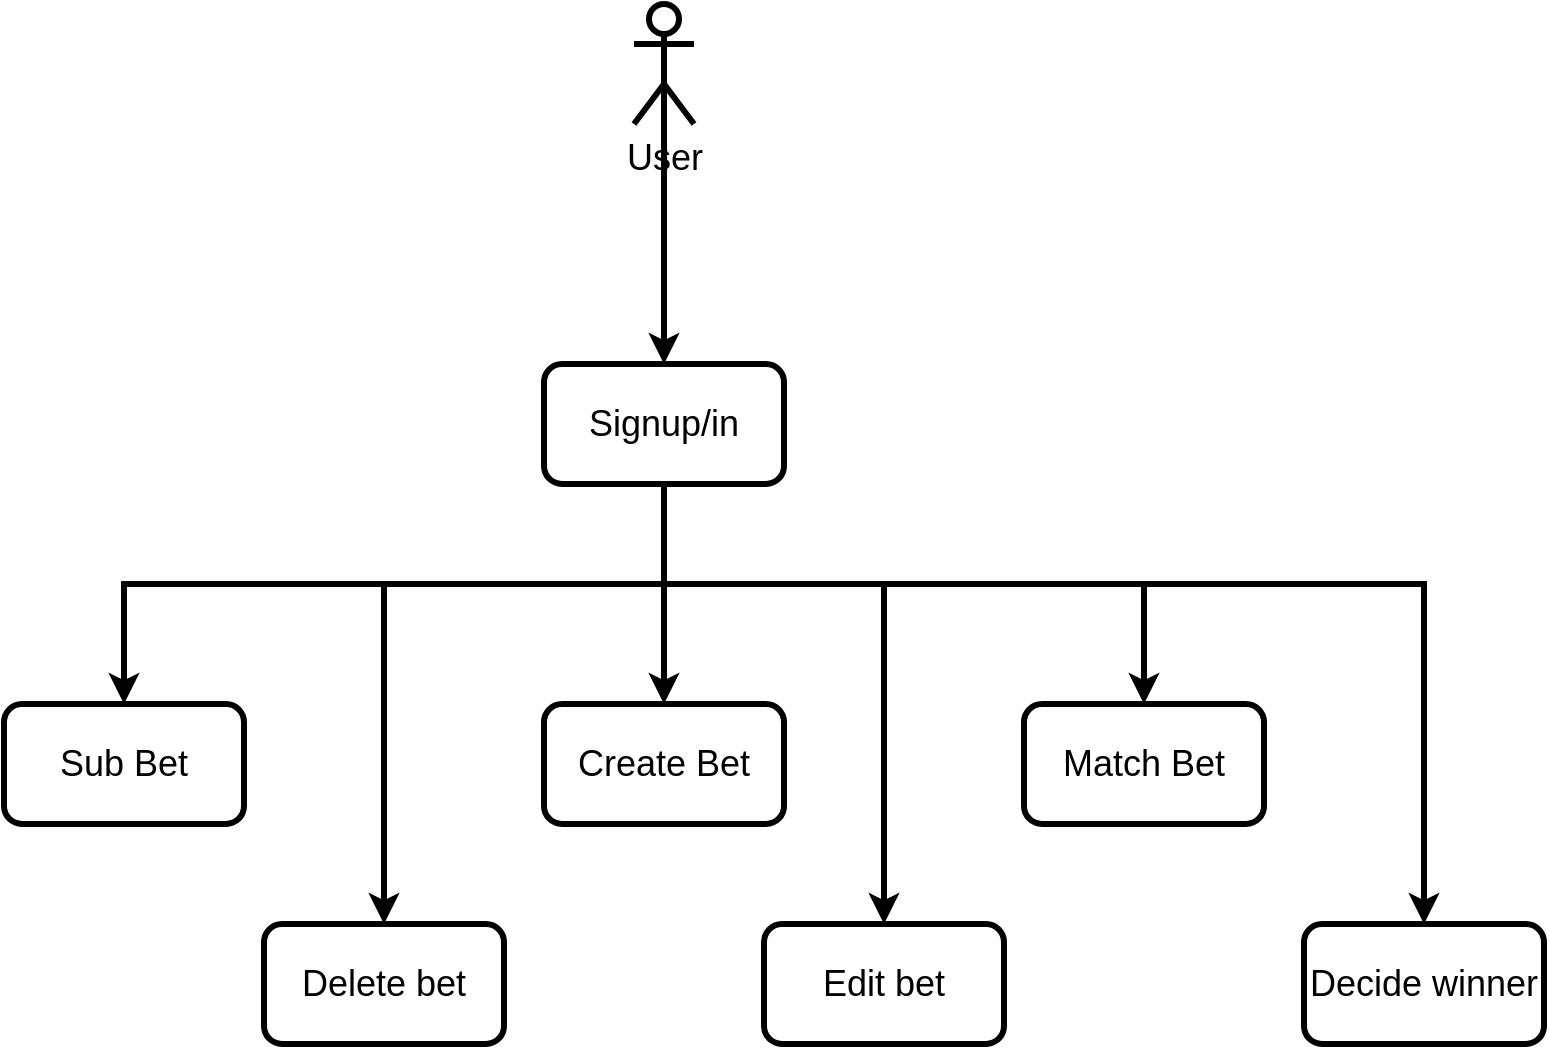<mxfile version="14.8.6" type="device" pages="3"><diagram id="I5WFwzsPFxUc8Kgnkz8N" name="Page-1"><mxGraphModel dx="962" dy="791" grid="1" gridSize="10" guides="1" tooltips="1" connect="1" arrows="1" fold="1" page="1" pageScale="1" pageWidth="827" pageHeight="1169" math="0" shadow="0"><root><mxCell id="0"/><mxCell id="1" parent="0"/><mxCell id="1wa-9ut17NEMYVAnFnWR-5" value="" style="edgeStyle=orthogonalEdgeStyle;rounded=0;orthogonalLoop=1;jettySize=auto;html=1;fontSize=18;strokeWidth=3;" parent="1" source="1wa-9ut17NEMYVAnFnWR-1" target="1wa-9ut17NEMYVAnFnWR-4" edge="1"><mxGeometry relative="1" as="geometry"/></mxCell><mxCell id="1wa-9ut17NEMYVAnFnWR-7" style="edgeStyle=orthogonalEdgeStyle;rounded=0;orthogonalLoop=1;jettySize=auto;html=1;exitX=0.5;exitY=1;exitDx=0;exitDy=0;fontSize=18;strokeWidth=3;" parent="1" source="1wa-9ut17NEMYVAnFnWR-1" target="1wa-9ut17NEMYVAnFnWR-6" edge="1"><mxGeometry relative="1" as="geometry"><Array as="points"><mxPoint x="420" y="330"/><mxPoint x="660" y="330"/></Array></mxGeometry></mxCell><mxCell id="1wa-9ut17NEMYVAnFnWR-9" style="edgeStyle=orthogonalEdgeStyle;rounded=0;orthogonalLoop=1;jettySize=auto;html=1;exitX=0.5;exitY=1;exitDx=0;exitDy=0;fontSize=18;strokeWidth=3;" parent="1" source="1wa-9ut17NEMYVAnFnWR-1" target="1wa-9ut17NEMYVAnFnWR-8" edge="1"><mxGeometry relative="1" as="geometry"><Array as="points"><mxPoint x="420" y="330"/><mxPoint x="150" y="330"/></Array></mxGeometry></mxCell><mxCell id="1wa-9ut17NEMYVAnFnWR-11" style="edgeStyle=orthogonalEdgeStyle;rounded=0;orthogonalLoop=1;jettySize=auto;html=1;exitX=0.5;exitY=1;exitDx=0;exitDy=0;fontSize=18;strokeWidth=3;" parent="1" source="1wa-9ut17NEMYVAnFnWR-1" target="1wa-9ut17NEMYVAnFnWR-10" edge="1"><mxGeometry relative="1" as="geometry"><Array as="points"><mxPoint x="420" y="330"/><mxPoint x="280" y="330"/></Array></mxGeometry></mxCell><mxCell id="1wa-9ut17NEMYVAnFnWR-13" style="edgeStyle=orthogonalEdgeStyle;rounded=0;orthogonalLoop=1;jettySize=auto;html=1;exitX=0.5;exitY=1;exitDx=0;exitDy=0;fontSize=18;strokeWidth=3;" parent="1" source="1wa-9ut17NEMYVAnFnWR-1" target="1wa-9ut17NEMYVAnFnWR-12" edge="1"><mxGeometry relative="1" as="geometry"><Array as="points"><mxPoint x="420" y="330"/><mxPoint x="530" y="330"/></Array></mxGeometry></mxCell><mxCell id="UEdXzA4kpLslibZG2vRZ-2" style="edgeStyle=orthogonalEdgeStyle;rounded=0;orthogonalLoop=1;jettySize=auto;html=1;exitX=0.5;exitY=1;exitDx=0;exitDy=0;entryX=0.5;entryY=0;entryDx=0;entryDy=0;fontSize=18;strokeWidth=3;" parent="1" source="1wa-9ut17NEMYVAnFnWR-1" target="UEdXzA4kpLslibZG2vRZ-1" edge="1"><mxGeometry relative="1" as="geometry"><Array as="points"><mxPoint x="420" y="330"/><mxPoint x="800" y="330"/><mxPoint x="800" y="500"/></Array></mxGeometry></mxCell><mxCell id="1wa-9ut17NEMYVAnFnWR-1" value="Signup/in" style="rounded=1;whiteSpace=wrap;html=1;strokeWidth=3;fontSize=18;" parent="1" vertex="1"><mxGeometry x="360" y="220" width="120" height="60" as="geometry"/></mxCell><mxCell id="1wa-9ut17NEMYVAnFnWR-3" style="edgeStyle=orthogonalEdgeStyle;rounded=0;orthogonalLoop=1;jettySize=auto;html=1;exitX=0.5;exitY=0.5;exitDx=0;exitDy=0;exitPerimeter=0;entryX=0.5;entryY=0;entryDx=0;entryDy=0;fontSize=18;strokeWidth=3;" parent="1" source="1wa-9ut17NEMYVAnFnWR-2" target="1wa-9ut17NEMYVAnFnWR-1" edge="1"><mxGeometry relative="1" as="geometry"/></mxCell><mxCell id="1wa-9ut17NEMYVAnFnWR-2" value="User" style="shape=umlActor;verticalLabelPosition=bottom;verticalAlign=top;html=1;outlineConnect=0;fontSize=18;strokeWidth=3;" parent="1" vertex="1"><mxGeometry x="405" y="40" width="30" height="60" as="geometry"/></mxCell><mxCell id="1wa-9ut17NEMYVAnFnWR-4" value="Create Bet" style="whiteSpace=wrap;html=1;rounded=1;fontSize=18;strokeWidth=3;" parent="1" vertex="1"><mxGeometry x="360" y="390" width="120" height="60" as="geometry"/></mxCell><mxCell id="1wa-9ut17NEMYVAnFnWR-6" value="Match Bet" style="whiteSpace=wrap;html=1;rounded=1;fontSize=18;strokeWidth=3;" parent="1" vertex="1"><mxGeometry x="600" y="390" width="120" height="60" as="geometry"/></mxCell><mxCell id="1wa-9ut17NEMYVAnFnWR-8" value="Sub Bet" style="whiteSpace=wrap;html=1;rounded=1;fontSize=18;strokeWidth=3;" parent="1" vertex="1"><mxGeometry x="90" y="390" width="120" height="60" as="geometry"/></mxCell><mxCell id="1wa-9ut17NEMYVAnFnWR-10" value="Delete bet" style="whiteSpace=wrap;html=1;rounded=1;fontSize=18;strokeWidth=3;" parent="1" vertex="1"><mxGeometry x="220" y="500" width="120" height="60" as="geometry"/></mxCell><mxCell id="1wa-9ut17NEMYVAnFnWR-12" value="Edit bet" style="whiteSpace=wrap;html=1;rounded=1;fontSize=18;strokeWidth=3;" parent="1" vertex="1"><mxGeometry x="470" y="500" width="120" height="60" as="geometry"/></mxCell><mxCell id="UEdXzA4kpLslibZG2vRZ-1" value="Decide winner" style="whiteSpace=wrap;html=1;rounded=1;fontSize=18;strokeWidth=3;" parent="1" vertex="1"><mxGeometry x="740" y="500" width="120" height="60" as="geometry"/></mxCell></root></mxGraphModel></diagram><diagram id="mRO2AxiAdKXd-d4TsRSm" name="Page-2"><mxGraphModel dx="816" dy="672" grid="1" gridSize="10" guides="1" tooltips="1" connect="1" arrows="1" fold="1" page="1" pageScale="1" pageWidth="827" pageHeight="1169" math="0" shadow="0"><root><mxCell id="GEWU1I4cqFYdIdFM6hh--0"/><mxCell id="GEWU1I4cqFYdIdFM6hh--1" parent="GEWU1I4cqFYdIdFM6hh--0"/><mxCell id="GEWU1I4cqFYdIdFM6hh--2" value="User" style="shape=table;startSize=30;container=1;collapsible=1;childLayout=tableLayout;fixedRows=1;rowLines=0;fontStyle=1;align=center;resizeLast=1;fontSize=18;strokeWidth=3;" parent="GEWU1I4cqFYdIdFM6hh--1" vertex="1"><mxGeometry x="414" y="140" width="180" height="280" as="geometry"/></mxCell><mxCell id="GEWU1I4cqFYdIdFM6hh--3" value="" style="shape=partialRectangle;collapsible=0;dropTarget=0;pointerEvents=0;fillColor=none;top=0;left=0;bottom=1;right=0;points=[[0,0.5],[1,0.5]];portConstraint=eastwest;" parent="GEWU1I4cqFYdIdFM6hh--2" vertex="1"><mxGeometry y="30" width="180" height="30" as="geometry"/></mxCell><mxCell id="GEWU1I4cqFYdIdFM6hh--4" value="PK" style="shape=partialRectangle;connectable=0;fillColor=none;top=0;left=0;bottom=0;right=0;fontStyle=1;overflow=hidden;" parent="GEWU1I4cqFYdIdFM6hh--3" vertex="1"><mxGeometry width="30" height="30" as="geometry"/></mxCell><mxCell id="GEWU1I4cqFYdIdFM6hh--5" value="UniqueID" style="shape=partialRectangle;connectable=0;fillColor=none;top=0;left=0;bottom=0;right=0;align=left;spacingLeft=6;fontStyle=5;overflow=hidden;" parent="GEWU1I4cqFYdIdFM6hh--3" vertex="1"><mxGeometry x="30" width="150" height="30" as="geometry"/></mxCell><mxCell id="GEWU1I4cqFYdIdFM6hh--6" value="" style="shape=partialRectangle;collapsible=0;dropTarget=0;pointerEvents=0;fillColor=none;top=0;left=0;bottom=0;right=0;points=[[0,0.5],[1,0.5]];portConstraint=eastwest;" parent="GEWU1I4cqFYdIdFM6hh--2" vertex="1"><mxGeometry y="60" width="180" height="30" as="geometry"/></mxCell><mxCell id="GEWU1I4cqFYdIdFM6hh--7" value="" style="shape=partialRectangle;connectable=0;fillColor=none;top=0;left=0;bottom=0;right=0;editable=1;overflow=hidden;" parent="GEWU1I4cqFYdIdFM6hh--6" vertex="1"><mxGeometry width="30" height="30" as="geometry"/></mxCell><mxCell id="GEWU1I4cqFYdIdFM6hh--8" value="Username" style="shape=partialRectangle;connectable=0;fillColor=none;top=0;left=0;bottom=0;right=0;align=left;spacingLeft=6;overflow=hidden;" parent="GEWU1I4cqFYdIdFM6hh--6" vertex="1"><mxGeometry x="30" width="150" height="30" as="geometry"/></mxCell><mxCell id="GEWU1I4cqFYdIdFM6hh--9" value="" style="shape=partialRectangle;collapsible=0;dropTarget=0;pointerEvents=0;fillColor=none;top=0;left=0;bottom=0;right=0;points=[[0,0.5],[1,0.5]];portConstraint=eastwest;" parent="GEWU1I4cqFYdIdFM6hh--2" vertex="1"><mxGeometry y="90" width="180" height="30" as="geometry"/></mxCell><mxCell id="GEWU1I4cqFYdIdFM6hh--10" value="" style="shape=partialRectangle;connectable=0;fillColor=none;top=0;left=0;bottom=0;right=0;editable=1;overflow=hidden;" parent="GEWU1I4cqFYdIdFM6hh--9" vertex="1"><mxGeometry width="30" height="30" as="geometry"/></mxCell><mxCell id="GEWU1I4cqFYdIdFM6hh--11" value="Password" style="shape=partialRectangle;connectable=0;fillColor=none;top=0;left=0;bottom=0;right=0;align=left;spacingLeft=6;overflow=hidden;" parent="GEWU1I4cqFYdIdFM6hh--9" vertex="1"><mxGeometry x="30" width="150" height="30" as="geometry"/></mxCell><mxCell id="GEWU1I4cqFYdIdFM6hh--12" value="" style="shape=partialRectangle;collapsible=0;dropTarget=0;pointerEvents=0;fillColor=none;top=0;left=0;bottom=0;right=0;points=[[0,0.5],[1,0.5]];portConstraint=eastwest;" parent="GEWU1I4cqFYdIdFM6hh--2" vertex="1"><mxGeometry y="120" width="180" height="30" as="geometry"/></mxCell><mxCell id="GEWU1I4cqFYdIdFM6hh--13" value="" style="shape=partialRectangle;connectable=0;fillColor=none;top=0;left=0;bottom=0;right=0;editable=1;overflow=hidden;" parent="GEWU1I4cqFYdIdFM6hh--12" vertex="1"><mxGeometry width="30" height="30" as="geometry"/></mxCell><mxCell id="GEWU1I4cqFYdIdFM6hh--14" value="Wallet" style="shape=partialRectangle;connectable=0;fillColor=none;top=0;left=0;bottom=0;right=0;align=left;spacingLeft=6;overflow=hidden;" parent="GEWU1I4cqFYdIdFM6hh--12" vertex="1"><mxGeometry x="30" width="150" height="30" as="geometry"/></mxCell><mxCell id="GEWU1I4cqFYdIdFM6hh--15" value="Bets" style="shape=partialRectangle;connectable=0;fillColor=none;top=0;left=0;bottom=0;right=0;align=left;spacingLeft=6;overflow=hidden;" parent="GEWU1I4cqFYdIdFM6hh--1" vertex="1"><mxGeometry x="444" y="290" width="150" height="30" as="geometry"/></mxCell><mxCell id="Lwe0TdWarqaFQoMPslGm-0" value="Rooms" style="shape=partialRectangle;connectable=0;fillColor=none;top=0;left=0;bottom=0;right=0;align=left;spacingLeft=6;overflow=hidden;" parent="GEWU1I4cqFYdIdFM6hh--1" vertex="1"><mxGeometry x="444" y="320" width="150" height="30" as="geometry"/></mxCell><mxCell id="Lwe0TdWarqaFQoMPslGm-1" value="Room" style="shape=table;startSize=30;container=1;collapsible=1;childLayout=tableLayout;fixedRows=1;rowLines=0;fontStyle=1;align=center;resizeLast=1;fontSize=18;strokeWidth=3;" parent="GEWU1I4cqFYdIdFM6hh--1" vertex="1"><mxGeometry x="120" y="250" width="180" height="390" as="geometry"/></mxCell><mxCell id="Lwe0TdWarqaFQoMPslGm-2" value="" style="shape=partialRectangle;collapsible=0;dropTarget=0;pointerEvents=0;fillColor=none;top=0;left=0;bottom=1;right=0;points=[[0,0.5],[1,0.5]];portConstraint=eastwest;" parent="Lwe0TdWarqaFQoMPslGm-1" vertex="1"><mxGeometry y="30" width="180" height="30" as="geometry"/></mxCell><mxCell id="Lwe0TdWarqaFQoMPslGm-3" value="PK" style="shape=partialRectangle;connectable=0;fillColor=none;top=0;left=0;bottom=0;right=0;fontStyle=1;overflow=hidden;" parent="Lwe0TdWarqaFQoMPslGm-2" vertex="1"><mxGeometry width="30" height="30" as="geometry"/></mxCell><mxCell id="Lwe0TdWarqaFQoMPslGm-4" value="UniqueID" style="shape=partialRectangle;connectable=0;fillColor=none;top=0;left=0;bottom=0;right=0;align=left;spacingLeft=6;fontStyle=5;overflow=hidden;" parent="Lwe0TdWarqaFQoMPslGm-2" vertex="1"><mxGeometry x="30" width="150" height="30" as="geometry"/></mxCell><mxCell id="Lwe0TdWarqaFQoMPslGm-5" value="" style="shape=partialRectangle;collapsible=0;dropTarget=0;pointerEvents=0;fillColor=none;top=0;left=0;bottom=0;right=0;points=[[0,0.5],[1,0.5]];portConstraint=eastwest;" parent="Lwe0TdWarqaFQoMPslGm-1" vertex="1"><mxGeometry y="60" width="180" height="30" as="geometry"/></mxCell><mxCell id="Lwe0TdWarqaFQoMPslGm-6" value="" style="shape=partialRectangle;connectable=0;fillColor=none;top=0;left=0;bottom=0;right=0;editable=1;overflow=hidden;" parent="Lwe0TdWarqaFQoMPslGm-5" vertex="1"><mxGeometry width="30" height="30" as="geometry"/></mxCell><mxCell id="Lwe0TdWarqaFQoMPslGm-7" value="side1" style="shape=partialRectangle;connectable=0;fillColor=none;top=0;left=0;bottom=0;right=0;align=left;spacingLeft=6;overflow=hidden;" parent="Lwe0TdWarqaFQoMPslGm-5" vertex="1"><mxGeometry x="30" width="150" height="30" as="geometry"/></mxCell><mxCell id="Lwe0TdWarqaFQoMPslGm-8" value="" style="shape=partialRectangle;collapsible=0;dropTarget=0;pointerEvents=0;fillColor=none;top=0;left=0;bottom=0;right=0;points=[[0,0.5],[1,0.5]];portConstraint=eastwest;" parent="Lwe0TdWarqaFQoMPslGm-1" vertex="1"><mxGeometry y="90" width="180" height="30" as="geometry"/></mxCell><mxCell id="Lwe0TdWarqaFQoMPslGm-9" value="" style="shape=partialRectangle;connectable=0;fillColor=none;top=0;left=0;bottom=0;right=0;editable=1;overflow=hidden;" parent="Lwe0TdWarqaFQoMPslGm-8" vertex="1"><mxGeometry width="30" height="30" as="geometry"/></mxCell><mxCell id="Lwe0TdWarqaFQoMPslGm-10" value="side2" style="shape=partialRectangle;connectable=0;fillColor=none;top=0;left=0;bottom=0;right=0;align=left;spacingLeft=6;overflow=hidden;" parent="Lwe0TdWarqaFQoMPslGm-8" vertex="1"><mxGeometry x="30" width="150" height="30" as="geometry"/></mxCell><mxCell id="Lwe0TdWarqaFQoMPslGm-11" value="" style="shape=partialRectangle;collapsible=0;dropTarget=0;pointerEvents=0;fillColor=none;top=0;left=0;bottom=0;right=0;points=[[0,0.5],[1,0.5]];portConstraint=eastwest;" parent="Lwe0TdWarqaFQoMPslGm-1" vertex="1"><mxGeometry y="120" width="180" height="30" as="geometry"/></mxCell><mxCell id="Lwe0TdWarqaFQoMPslGm-12" value="" style="shape=partialRectangle;connectable=0;fillColor=none;top=0;left=0;bottom=0;right=0;editable=1;overflow=hidden;" parent="Lwe0TdWarqaFQoMPslGm-11" vertex="1"><mxGeometry width="30" height="30" as="geometry"/></mxCell><mxCell id="Lwe0TdWarqaFQoMPslGm-13" value="Owner" style="shape=partialRectangle;connectable=0;fillColor=none;top=0;left=0;bottom=0;right=0;align=left;spacingLeft=6;overflow=hidden;" parent="Lwe0TdWarqaFQoMPslGm-11" vertex="1"><mxGeometry x="30" width="150" height="30" as="geometry"/></mxCell><mxCell id="Lwe0TdWarqaFQoMPslGm-14" value="Start" style="shape=partialRectangle;connectable=0;fillColor=none;top=0;left=0;bottom=0;right=0;align=left;spacingLeft=6;overflow=hidden;" parent="GEWU1I4cqFYdIdFM6hh--1" vertex="1"><mxGeometry x="150" y="400" width="150" height="30" as="geometry"/></mxCell><mxCell id="Lwe0TdWarqaFQoMPslGm-15" value="Bet" style="shape=table;startSize=30;container=1;collapsible=1;childLayout=tableLayout;fixedRows=1;rowLines=0;fontStyle=1;align=center;resizeLast=1;fontSize=18;strokeWidth=3;" parent="GEWU1I4cqFYdIdFM6hh--1" vertex="1"><mxGeometry x="414" y="500" width="180" height="240" as="geometry"/></mxCell><mxCell id="Lwe0TdWarqaFQoMPslGm-16" value="" style="shape=partialRectangle;collapsible=0;dropTarget=0;pointerEvents=0;fillColor=none;top=0;left=0;bottom=1;right=0;points=[[0,0.5],[1,0.5]];portConstraint=eastwest;" parent="Lwe0TdWarqaFQoMPslGm-15" vertex="1"><mxGeometry y="30" width="180" height="30" as="geometry"/></mxCell><mxCell id="Lwe0TdWarqaFQoMPslGm-17" value="PK" style="shape=partialRectangle;connectable=0;fillColor=none;top=0;left=0;bottom=0;right=0;fontStyle=1;overflow=hidden;" parent="Lwe0TdWarqaFQoMPslGm-16" vertex="1"><mxGeometry width="30" height="30" as="geometry"/></mxCell><mxCell id="Lwe0TdWarqaFQoMPslGm-18" value="UniqueID" style="shape=partialRectangle;connectable=0;fillColor=none;top=0;left=0;bottom=0;right=0;align=left;spacingLeft=6;fontStyle=5;overflow=hidden;" parent="Lwe0TdWarqaFQoMPslGm-16" vertex="1"><mxGeometry x="30" width="150" height="30" as="geometry"/></mxCell><mxCell id="Lwe0TdWarqaFQoMPslGm-19" value="" style="shape=partialRectangle;collapsible=0;dropTarget=0;pointerEvents=0;fillColor=none;top=0;left=0;bottom=0;right=0;points=[[0,0.5],[1,0.5]];portConstraint=eastwest;" parent="Lwe0TdWarqaFQoMPslGm-15" vertex="1"><mxGeometry y="60" width="180" height="30" as="geometry"/></mxCell><mxCell id="Lwe0TdWarqaFQoMPslGm-20" value="" style="shape=partialRectangle;connectable=0;fillColor=none;top=0;left=0;bottom=0;right=0;editable=1;overflow=hidden;" parent="Lwe0TdWarqaFQoMPslGm-19" vertex="1"><mxGeometry width="30" height="30" as="geometry"/></mxCell><mxCell id="Lwe0TdWarqaFQoMPslGm-21" value="bettor" style="shape=partialRectangle;connectable=0;fillColor=none;top=0;left=0;bottom=0;right=0;align=left;spacingLeft=6;overflow=hidden;" parent="Lwe0TdWarqaFQoMPslGm-19" vertex="1"><mxGeometry x="30" width="150" height="30" as="geometry"/></mxCell><mxCell id="Lwe0TdWarqaFQoMPslGm-22" value="" style="shape=partialRectangle;collapsible=0;dropTarget=0;pointerEvents=0;fillColor=none;top=0;left=0;bottom=0;right=0;points=[[0,0.5],[1,0.5]];portConstraint=eastwest;" parent="Lwe0TdWarqaFQoMPslGm-15" vertex="1"><mxGeometry y="90" width="180" height="30" as="geometry"/></mxCell><mxCell id="Lwe0TdWarqaFQoMPslGm-23" value="" style="shape=partialRectangle;connectable=0;fillColor=none;top=0;left=0;bottom=0;right=0;editable=1;overflow=hidden;" parent="Lwe0TdWarqaFQoMPslGm-22" vertex="1"><mxGeometry width="30" height="30" as="geometry"/></mxCell><mxCell id="Lwe0TdWarqaFQoMPslGm-24" value="Money" style="shape=partialRectangle;connectable=0;fillColor=none;top=0;left=0;bottom=0;right=0;align=left;spacingLeft=6;overflow=hidden;" parent="Lwe0TdWarqaFQoMPslGm-22" vertex="1"><mxGeometry x="30" width="150" height="30" as="geometry"/></mxCell><mxCell id="Lwe0TdWarqaFQoMPslGm-25" value="" style="shape=partialRectangle;collapsible=0;dropTarget=0;pointerEvents=0;fillColor=none;top=0;left=0;bottom=0;right=0;points=[[0,0.5],[1,0.5]];portConstraint=eastwest;" parent="Lwe0TdWarqaFQoMPslGm-15" vertex="1"><mxGeometry y="120" width="180" height="30" as="geometry"/></mxCell><mxCell id="Lwe0TdWarqaFQoMPslGm-26" value="" style="shape=partialRectangle;connectable=0;fillColor=none;top=0;left=0;bottom=0;right=0;editable=1;overflow=hidden;" parent="Lwe0TdWarqaFQoMPslGm-25" vertex="1"><mxGeometry width="30" height="30" as="geometry"/></mxCell><mxCell id="Lwe0TdWarqaFQoMPslGm-27" value="OpposingBet" style="shape=partialRectangle;connectable=0;fillColor=none;top=0;left=0;bottom=0;right=0;align=left;spacingLeft=6;overflow=hidden;" parent="Lwe0TdWarqaFQoMPslGm-25" vertex="1"><mxGeometry x="30" width="150" height="30" as="geometry"/></mxCell><mxCell id="Lwe0TdWarqaFQoMPslGm-29" value="End" style="shape=partialRectangle;connectable=0;fillColor=none;top=0;left=0;bottom=0;right=0;align=left;spacingLeft=6;overflow=hidden;" parent="GEWU1I4cqFYdIdFM6hh--1" vertex="1"><mxGeometry x="150" y="430" width="150" height="30" as="geometry"/></mxCell><mxCell id="Lwe0TdWarqaFQoMPslGm-30" value="Winner" style="shape=partialRectangle;connectable=0;fillColor=none;top=0;left=0;bottom=0;right=0;align=left;spacingLeft=6;overflow=hidden;" parent="GEWU1I4cqFYdIdFM6hh--1" vertex="1"><mxGeometry x="150" y="460" width="150" height="30" as="geometry"/></mxCell><mxCell id="Lwe0TdWarqaFQoMPslGm-31" value="Bets" style="shape=partialRectangle;connectable=0;fillColor=none;top=0;left=0;bottom=0;right=0;align=left;spacingLeft=6;overflow=hidden;" parent="GEWU1I4cqFYdIdFM6hh--1" vertex="1"><mxGeometry x="150" y="490" width="150" height="30" as="geometry"/></mxCell><mxCell id="Lwe0TdWarqaFQoMPslGm-32" value="Category" style="shape=partialRectangle;connectable=0;fillColor=none;top=0;left=0;bottom=0;right=0;align=left;spacingLeft=6;overflow=hidden;" parent="GEWU1I4cqFYdIdFM6hh--1" vertex="1"><mxGeometry x="150" y="520" width="150" height="30" as="geometry"/></mxCell><mxCell id="Lwe0TdWarqaFQoMPslGm-33" value="Description" style="shape=partialRectangle;connectable=0;fillColor=none;top=0;left=0;bottom=0;right=0;align=left;spacingLeft=6;overflow=hidden;" parent="GEWU1I4cqFYdIdFM6hh--1" vertex="1"><mxGeometry x="150" y="550" width="150" height="30" as="geometry"/></mxCell><mxCell id="-gBXPKdLdLGnkTtZYWa8-1" value="Mutable" style="shape=partialRectangle;connectable=0;fillColor=none;top=0;left=0;bottom=0;right=0;align=left;spacingLeft=6;overflow=hidden;" parent="GEWU1I4cqFYdIdFM6hh--1" vertex="1"><mxGeometry x="444" y="650" width="150" height="30" as="geometry"/></mxCell><mxCell id="-gBXPKdLdLGnkTtZYWa8-2" value="Title" style="shape=partialRectangle;connectable=0;fillColor=none;top=0;left=0;bottom=0;right=0;align=left;spacingLeft=6;overflow=hidden;" parent="GEWU1I4cqFYdIdFM6hh--1" vertex="1"><mxGeometry x="150" y="585" width="150" height="30" as="geometry"/></mxCell><mxCell id="lVPf_mDP4O8G5Vx9kwhT-0" value="Name" style="shape=partialRectangle;connectable=0;fillColor=none;top=0;left=0;bottom=0;right=0;align=left;spacingLeft=6;overflow=hidden;" parent="GEWU1I4cqFYdIdFM6hh--1" vertex="1"><mxGeometry x="444" y="350" width="150" height="30" as="geometry"/></mxCell><mxCell id="lVPf_mDP4O8G5Vx9kwhT-1" value="avatar" style="shape=partialRectangle;connectable=0;fillColor=none;top=0;left=0;bottom=0;right=0;align=left;spacingLeft=6;overflow=hidden;" parent="GEWU1I4cqFYdIdFM6hh--1" vertex="1"><mxGeometry x="444" y="380" width="150" height="30" as="geometry"/></mxCell><mxCell id="HWHRzHysdkClOmy2bG5j-0" value="Room" style="shape=partialRectangle;connectable=0;fillColor=none;top=0;left=0;bottom=0;right=0;align=left;spacingLeft=6;overflow=hidden;" vertex="1" parent="GEWU1I4cqFYdIdFM6hh--1"><mxGeometry x="444" y="680" width="150" height="30" as="geometry"/></mxCell></root></mxGraphModel></diagram><diagram id="SOkaJjM8Nn3t6cYJnLGR" name="Page-3"><mxGraphModel dx="967" dy="1896" grid="1" gridSize="10" guides="1" tooltips="1" connect="1" arrows="1" fold="1" page="1" pageScale="1" pageWidth="827" pageHeight="1169" math="0" shadow="0"><root><mxCell id="_IgyrS3lzCcuFNNsHmXE-0"/><mxCell id="_IgyrS3lzCcuFNNsHmXE-1" parent="_IgyrS3lzCcuFNNsHmXE-0"/><mxCell id="_IgyrS3lzCcuFNNsHmXE-2" value="" style="rounded=0;whiteSpace=wrap;html=1;strokeWidth=3;fillColor=#d5e8d4;" parent="_IgyrS3lzCcuFNNsHmXE-1" vertex="1"><mxGeometry x="40" y="180" width="340" height="310" as="geometry"/></mxCell><mxCell id="_IgyrS3lzCcuFNNsHmXE-4" value="/home" style="rounded=0;whiteSpace=wrap;html=1;strokeColor=#000000;strokeWidth=3;" parent="_IgyrS3lzCcuFNNsHmXE-1" vertex="1"><mxGeometry x="70" y="240" width="280" height="60" as="geometry"/></mxCell><mxCell id="_IgyrS3lzCcuFNNsHmXE-5" value="GET" style="text;html=1;strokeColor=none;fillColor=none;align=center;verticalAlign=middle;whiteSpace=wrap;rounded=0;fontSize=20;" parent="_IgyrS3lzCcuFNNsHmXE-1" vertex="1"><mxGeometry x="190" y="200" width="40" height="20" as="geometry"/></mxCell><mxCell id="_IgyrS3lzCcuFNNsHmXE-6" value="/bet/:id" style="rounded=0;whiteSpace=wrap;html=1;strokeColor=#000000;strokeWidth=3;" parent="_IgyrS3lzCcuFNNsHmXE-1" vertex="1"><mxGeometry x="70" y="320" width="280" height="60" as="geometry"/></mxCell><mxCell id="_IgyrS3lzCcuFNNsHmXE-13" value="" style="rounded=0;whiteSpace=wrap;html=1;strokeWidth=3;fillColor=#fff2cc;" parent="_IgyrS3lzCcuFNNsHmXE-1" vertex="1"><mxGeometry x="414" y="180" width="340" height="550" as="geometry"/></mxCell><mxCell id="_IgyrS3lzCcuFNNsHmXE-14" value="/login" style="rounded=0;whiteSpace=wrap;html=1;strokeColor=#000000;strokeWidth=3;" parent="_IgyrS3lzCcuFNNsHmXE-1" vertex="1"><mxGeometry x="444" y="240" width="280" height="60" as="geometry"/></mxCell><mxCell id="_IgyrS3lzCcuFNNsHmXE-15" value="POST" style="text;html=1;strokeColor=none;fillColor=none;align=center;verticalAlign=middle;whiteSpace=wrap;rounded=0;fontSize=20;" parent="_IgyrS3lzCcuFNNsHmXE-1" vertex="1"><mxGeometry x="564" y="200" width="40" height="20" as="geometry"/></mxCell><mxCell id="_IgyrS3lzCcuFNNsHmXE-16" value="/register" style="rounded=0;whiteSpace=wrap;html=1;strokeColor=#000000;strokeWidth=3;" parent="_IgyrS3lzCcuFNNsHmXE-1" vertex="1"><mxGeometry x="444" y="320" width="280" height="60" as="geometry"/></mxCell><mxCell id="_IgyrS3lzCcuFNNsHmXE-17" value="/createbet" style="rounded=0;whiteSpace=wrap;html=1;strokeColor=#000000;strokeWidth=3;" parent="_IgyrS3lzCcuFNNsHmXE-1" vertex="1"><mxGeometry x="444" y="400" width="280" height="60" as="geometry"/></mxCell><mxCell id="_IgyrS3lzCcuFNNsHmXE-18" value="/matchbet/:id" style="rounded=0;whiteSpace=wrap;html=1;strokeColor=#000000;strokeWidth=3;" parent="_IgyrS3lzCcuFNNsHmXE-1" vertex="1"><mxGeometry x="444" y="480" width="280" height="60" as="geometry"/></mxCell><mxCell id="_IgyrS3lzCcuFNNsHmXE-19" value="/subbet/:id" style="rounded=0;whiteSpace=wrap;html=1;strokeColor=#000000;strokeWidth=3;" parent="_IgyrS3lzCcuFNNsHmXE-1" vertex="1"><mxGeometry x="444" y="555" width="280" height="60" as="geometry"/></mxCell><mxCell id="EW4edF-3AkzysKIZ6lPC-0" value="" style="rounded=0;whiteSpace=wrap;html=1;strokeWidth=3;fillColor=#e1d5e7;" parent="_IgyrS3lzCcuFNNsHmXE-1" vertex="1"><mxGeometry x="800" y="180" width="340" height="240" as="geometry"/></mxCell><mxCell id="EW4edF-3AkzysKIZ6lPC-1" value="/editbet/:id" style="rounded=0;whiteSpace=wrap;html=1;strokeColor=#000000;strokeWidth=3;" parent="_IgyrS3lzCcuFNNsHmXE-1" vertex="1"><mxGeometry x="830" y="240" width="280" height="60" as="geometry"/></mxCell><mxCell id="EW4edF-3AkzysKIZ6lPC-2" value="PUT" style="text;html=1;strokeColor=none;fillColor=none;align=center;verticalAlign=middle;whiteSpace=wrap;rounded=0;fontSize=20;" parent="_IgyrS3lzCcuFNNsHmXE-1" vertex="1"><mxGeometry x="950" y="200" width="40" height="20" as="geometry"/></mxCell><mxCell id="EW4edF-3AkzysKIZ6lPC-6" value="/account" style="rounded=0;whiteSpace=wrap;html=1;strokeColor=#000000;strokeWidth=3;" parent="_IgyrS3lzCcuFNNsHmXE-1" vertex="1"><mxGeometry x="827" y="320" width="280" height="60" as="geometry"/></mxCell><mxCell id="GuYia5SPu7_bcJ0vXEF2-0" value="" style="rounded=0;whiteSpace=wrap;html=1;strokeWidth=3;fillColor=#f8cecc;" parent="_IgyrS3lzCcuFNNsHmXE-1" vertex="1"><mxGeometry x="1170" y="180" width="340" height="240" as="geometry"/></mxCell><mxCell id="GuYia5SPu7_bcJ0vXEF2-1" value="/deletebet/:id" style="rounded=0;whiteSpace=wrap;html=1;strokeColor=#000000;strokeWidth=3;" parent="_IgyrS3lzCcuFNNsHmXE-1" vertex="1"><mxGeometry x="1200" y="240" width="280" height="60" as="geometry"/></mxCell><mxCell id="GuYia5SPu7_bcJ0vXEF2-2" value="DELETE" style="text;html=1;strokeColor=none;fillColor=none;align=center;verticalAlign=middle;whiteSpace=wrap;rounded=0;fontSize=20;" parent="_IgyrS3lzCcuFNNsHmXE-1" vertex="1"><mxGeometry x="1320" y="200" width="40" height="20" as="geometry"/></mxCell><mxCell id="flwh0Wb06ZmvXHJivQpF-0" value="/decidewinner" style="rounded=0;whiteSpace=wrap;html=1;strokeColor=#000000;strokeWidth=3;" parent="_IgyrS3lzCcuFNNsHmXE-1" vertex="1"><mxGeometry x="444" y="630" width="280" height="60" as="geometry"/></mxCell><mxCell id="flwh0Wb06ZmvXHJivQpF-1" value="/account" style="rounded=0;whiteSpace=wrap;html=1;strokeColor=#000000;strokeWidth=3;" parent="_IgyrS3lzCcuFNNsHmXE-1" vertex="1"><mxGeometry x="70" y="400" width="280" height="60" as="geometry"/></mxCell></root></mxGraphModel></diagram></mxfile>